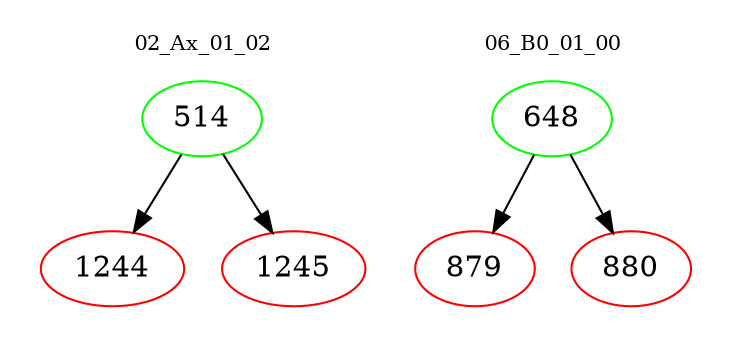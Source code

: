 digraph{
subgraph cluster_0 {
color = white
label = "02_Ax_01_02";
fontsize=10;
T0_514 [label="514", color="green"]
T0_514 -> T0_1244 [color="black"]
T0_1244 [label="1244", color="red"]
T0_514 -> T0_1245 [color="black"]
T0_1245 [label="1245", color="red"]
}
subgraph cluster_1 {
color = white
label = "06_B0_01_00";
fontsize=10;
T1_648 [label="648", color="green"]
T1_648 -> T1_879 [color="black"]
T1_879 [label="879", color="red"]
T1_648 -> T1_880 [color="black"]
T1_880 [label="880", color="red"]
}
}
